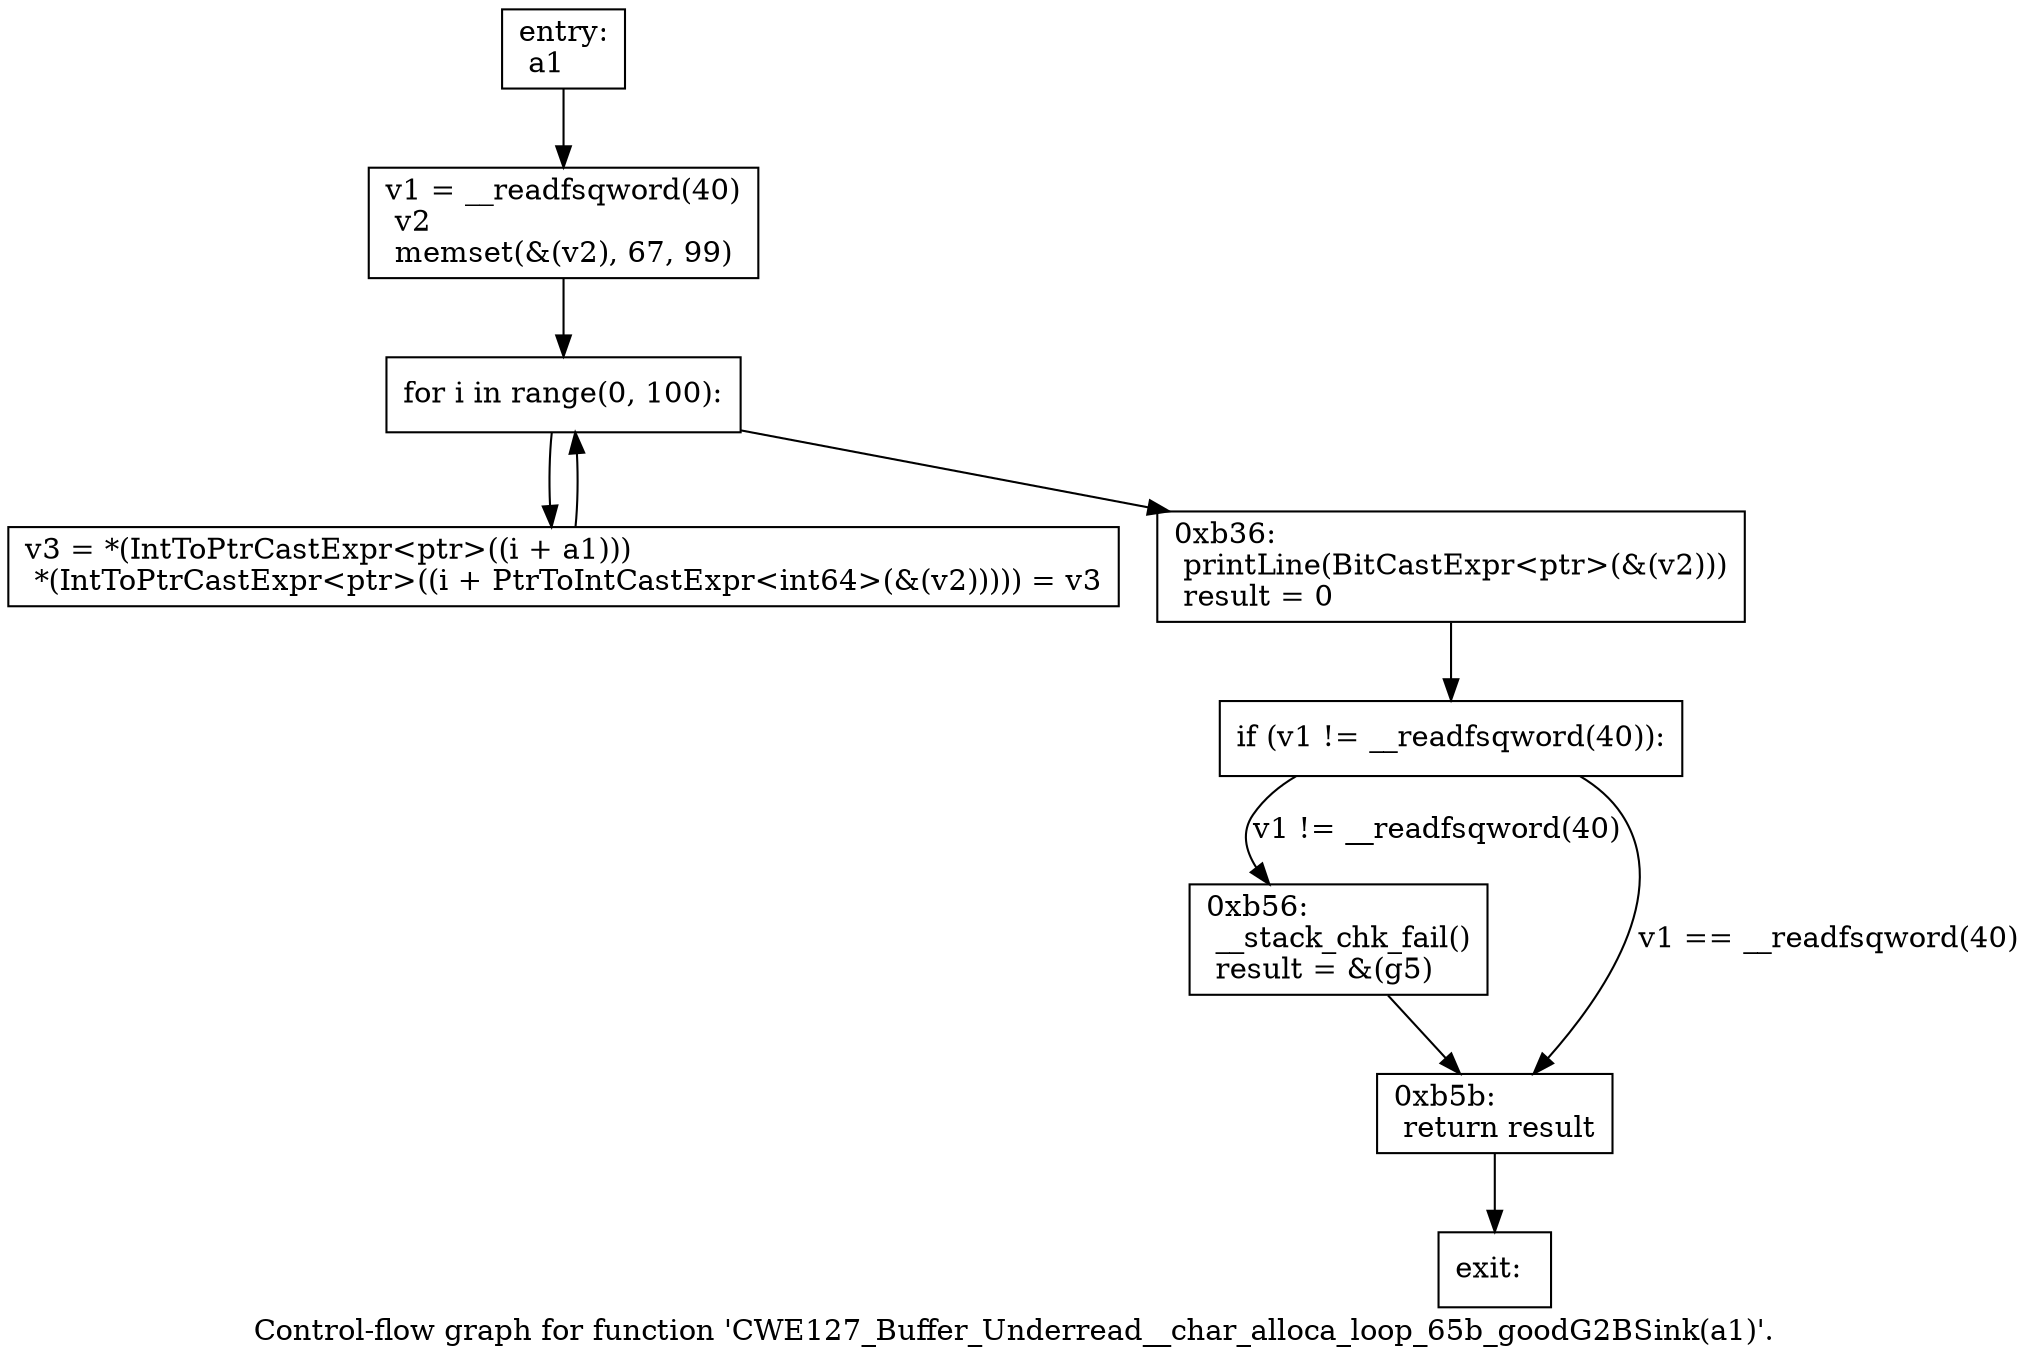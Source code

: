 digraph "Control-flow graph for function 'CWE127_Buffer_Underread__char_alloca_loop_65b_goodG2BSink(a1)'." {
  label="Control-flow graph for function 'CWE127_Buffer_Underread__char_alloca_loop_65b_goodG2BSink(a1)'.";
  node [shape=record];

  Node0774BB80 [label="{entry:\l  a1\l}"];
  Node0774BB80 -> Node0774C360;
  Node0774C360 [label="{  v1 = __readfsqword(40)\l  v2\l  memset(&(v2), 67, 99)\l}"];
  Node0774C360 -> Node0774BCE8;
  Node0774BCE8 [label="{  for i in range(0, 100):\l}"];
  Node0774BCE8 -> Node0774C120;
  Node0774BCE8 -> Node0774BE50;
  Node0774C120 [label="{  v3 = *(IntToPtrCastExpr\<ptr\>((i + a1)))\l  *(IntToPtrCastExpr\<ptr\>((i + PtrToIntCastExpr\<int64\>(&(v2))))) = v3\l}"];
  Node0774C120 -> Node0774BCE8;
  Node0774BE50 [label="{0xb36:\l  printLine(BitCastExpr\<ptr\>(&(v2)))\l  result = 0\l}"];
  Node0774BE50 -> Node0774C090;
  Node0774C090 [label="{  if (v1 != __readfsqword(40)):\l}"];
  Node0774C090 -> Node0774C1B0 [label="v1 != __readfsqword(40)"];
  Node0774C090 -> Node0774BC10 [label="v1 == __readfsqword(40)"];
  Node0774C1B0 [label="{0xb56:\l  __stack_chk_fail()\l  result = &(g5)\l}"];
  Node0774C1B0 -> Node0774BC10;
  Node0774BC10 [label="{0xb5b:\l  return result\l}"];
  Node0774BC10 -> Node0774BCA0;
  Node0774BCA0 [label="{exit:\l}"];

}
